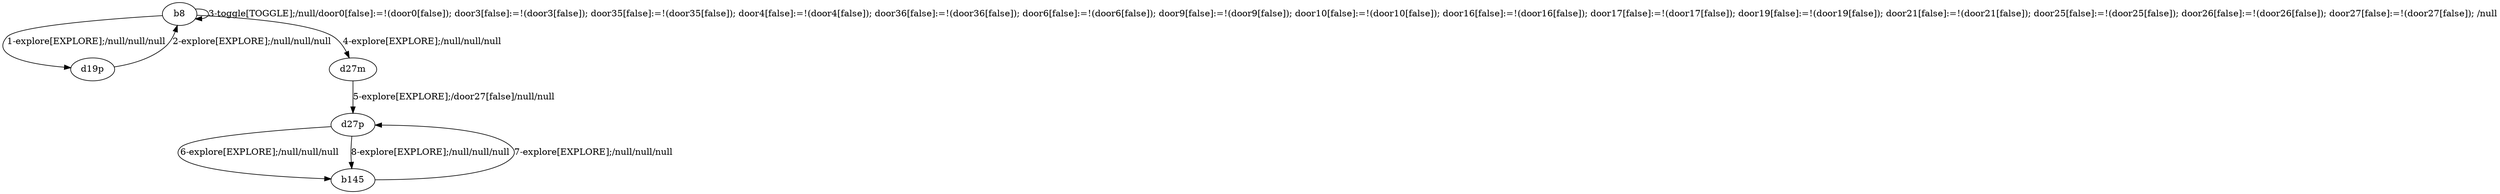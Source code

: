 # Total number of goals covered by this test: 2
# d27p --> b145
# b145 --> d27p

digraph g {
"b8" -> "d19p" [label = "1-explore[EXPLORE];/null/null/null"];
"d19p" -> "b8" [label = "2-explore[EXPLORE];/null/null/null"];
"b8" -> "b8" [label = "3-toggle[TOGGLE];/null/door0[false]:=!(door0[false]); door3[false]:=!(door3[false]); door35[false]:=!(door35[false]); door4[false]:=!(door4[false]); door36[false]:=!(door36[false]); door6[false]:=!(door6[false]); door9[false]:=!(door9[false]); door10[false]:=!(door10[false]); door16[false]:=!(door16[false]); door17[false]:=!(door17[false]); door19[false]:=!(door19[false]); door21[false]:=!(door21[false]); door25[false]:=!(door25[false]); door26[false]:=!(door26[false]); door27[false]:=!(door27[false]); /null"];
"b8" -> "d27m" [label = "4-explore[EXPLORE];/null/null/null"];
"d27m" -> "d27p" [label = "5-explore[EXPLORE];/door27[false]/null/null"];
"d27p" -> "b145" [label = "6-explore[EXPLORE];/null/null/null"];
"b145" -> "d27p" [label = "7-explore[EXPLORE];/null/null/null"];
"d27p" -> "b145" [label = "8-explore[EXPLORE];/null/null/null"];
}